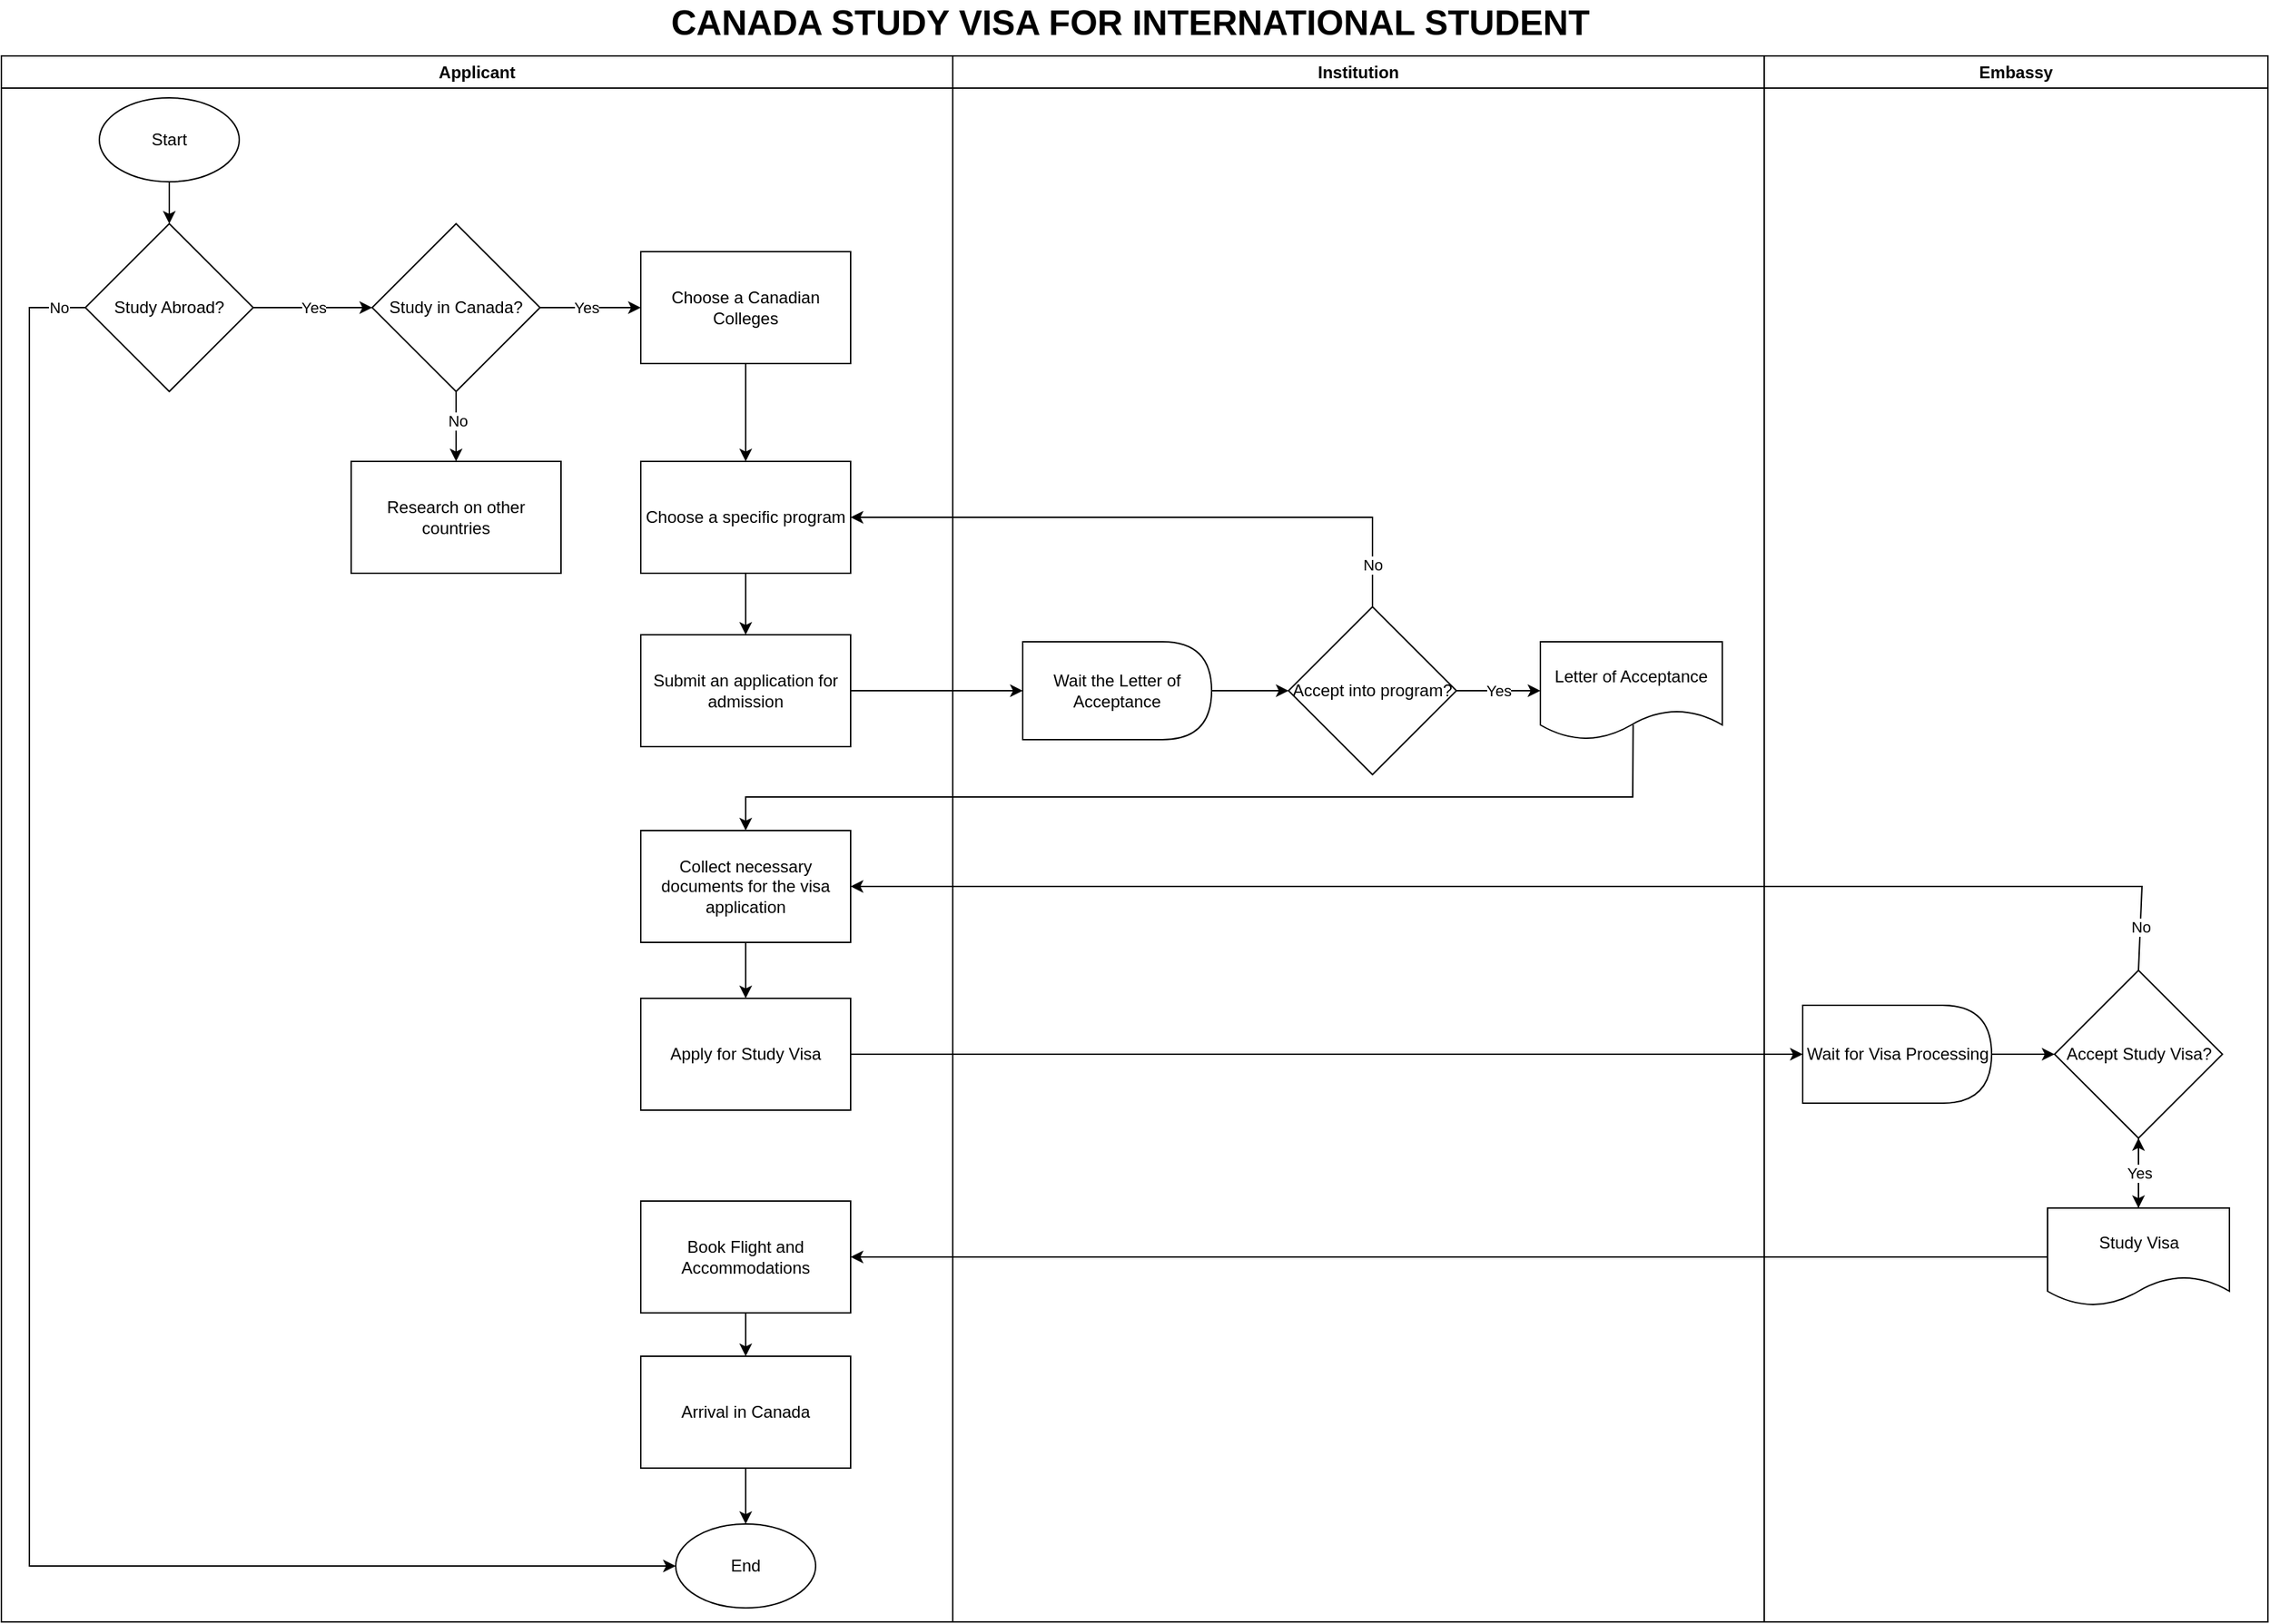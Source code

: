 <mxfile version="22.1.0" type="device">
  <diagram id="6a731a19-8d31-9384-78a2-239565b7b9f0" name="Page-1">
    <mxGraphModel dx="1778" dy="1168" grid="1" gridSize="10" guides="1" tooltips="1" connect="1" arrows="1" fold="1" page="1" pageScale="1" pageWidth="1654" pageHeight="1169" background="none" math="0" shadow="0">
      <root>
        <mxCell id="0" />
        <mxCell id="1" parent="0" />
        <mxCell id="W3tod4uunTG3rIAU2jUC-57" value="Study Abroad?" style="rhombus;whiteSpace=wrap;html=1;" parent="1" vertex="1">
          <mxGeometry x="80" y="160" width="120" height="120" as="geometry" />
        </mxCell>
        <mxCell id="W3tod4uunTG3rIAU2jUC-58" value="" style="endArrow=classic;html=1;rounded=0;exitX=0.5;exitY=1;exitDx=0;exitDy=0;" parent="1" source="W3tod4uunTG3rIAU2jUC-55" target="W3tod4uunTG3rIAU2jUC-57" edge="1">
          <mxGeometry width="50" height="50" relative="1" as="geometry">
            <mxPoint x="500" y="370" as="sourcePoint" />
            <mxPoint x="550" y="320" as="targetPoint" />
          </mxGeometry>
        </mxCell>
        <mxCell id="W3tod4uunTG3rIAU2jUC-60" value="Yes" style="endArrow=classic;html=1;rounded=0;exitX=1;exitY=0.5;exitDx=0;exitDy=0;entryX=0;entryY=0.5;entryDx=0;entryDy=0;" parent="1" source="W3tod4uunTG3rIAU2jUC-57" target="W3tod4uunTG3rIAU2jUC-59" edge="1">
          <mxGeometry width="50" height="50" relative="1" as="geometry">
            <mxPoint x="500" y="370" as="sourcePoint" />
            <mxPoint x="550" y="320" as="targetPoint" />
          </mxGeometry>
        </mxCell>
        <mxCell id="W3tod4uunTG3rIAU2jUC-61" value="" style="endArrow=classic;html=1;rounded=0;exitX=0;exitY=0.5;exitDx=0;exitDy=0;entryX=0;entryY=0.5;entryDx=0;entryDy=0;" parent="1" source="W3tod4uunTG3rIAU2jUC-57" target="W3tod4uunTG3rIAU2jUC-56" edge="1">
          <mxGeometry width="50" height="50" relative="1" as="geometry">
            <mxPoint x="550" y="380" as="sourcePoint" />
            <mxPoint x="600" y="330" as="targetPoint" />
            <Array as="points">
              <mxPoint x="40" y="220" />
              <mxPoint x="40" y="1120" />
            </Array>
          </mxGeometry>
        </mxCell>
        <mxCell id="DvSL-Q5EqcX3udWkkIbq-46" value="No" style="edgeLabel;html=1;align=center;verticalAlign=middle;resizable=0;points=[];" vertex="1" connectable="0" parent="W3tod4uunTG3rIAU2jUC-61">
          <mxGeometry x="-0.959" y="-2" relative="1" as="geometry">
            <mxPoint x="9" y="2" as="offset" />
          </mxGeometry>
        </mxCell>
        <mxCell id="W3tod4uunTG3rIAU2jUC-88" value="" style="endArrow=classic;html=1;rounded=0;exitX=1;exitY=0.5;exitDx=0;exitDy=0;" parent="1" source="W3tod4uunTG3rIAU2jUC-84" target="W3tod4uunTG3rIAU2jUC-87" edge="1">
          <mxGeometry width="50" height="50" relative="1" as="geometry">
            <mxPoint x="970" y="730" as="sourcePoint" />
            <mxPoint x="1020" y="680" as="targetPoint" />
          </mxGeometry>
        </mxCell>
        <mxCell id="DvSL-Q5EqcX3udWkkIbq-9" value="Applicant" style="swimlane;whiteSpace=wrap;html=1;" vertex="1" parent="1">
          <mxGeometry x="20" y="40" width="680" height="1120" as="geometry" />
        </mxCell>
        <mxCell id="DvSL-Q5EqcX3udWkkIbq-17" value="Research on other countries" style="rounded=0;whiteSpace=wrap;html=1;" vertex="1" parent="DvSL-Q5EqcX3udWkkIbq-9">
          <mxGeometry x="250" y="290" width="150" height="80" as="geometry" />
        </mxCell>
        <mxCell id="W3tod4uunTG3rIAU2jUC-59" value="Study in Canada?" style="rhombus;whiteSpace=wrap;html=1;" parent="DvSL-Q5EqcX3udWkkIbq-9" vertex="1">
          <mxGeometry x="265" y="120" width="120" height="120" as="geometry" />
        </mxCell>
        <mxCell id="DvSL-Q5EqcX3udWkkIbq-19" value="" style="endArrow=classic;html=1;rounded=0;exitX=0.5;exitY=1;exitDx=0;exitDy=0;entryX=0.5;entryY=0;entryDx=0;entryDy=0;" edge="1" parent="DvSL-Q5EqcX3udWkkIbq-9" source="W3tod4uunTG3rIAU2jUC-59" target="DvSL-Q5EqcX3udWkkIbq-17">
          <mxGeometry width="50" height="50" relative="1" as="geometry">
            <mxPoint x="335" y="590" as="sourcePoint" />
            <mxPoint x="385" y="540" as="targetPoint" />
          </mxGeometry>
        </mxCell>
        <mxCell id="DvSL-Q5EqcX3udWkkIbq-20" value="No" style="edgeLabel;html=1;align=center;verticalAlign=middle;resizable=0;points=[];" vertex="1" connectable="0" parent="DvSL-Q5EqcX3udWkkIbq-19">
          <mxGeometry x="-0.155" y="1" relative="1" as="geometry">
            <mxPoint as="offset" />
          </mxGeometry>
        </mxCell>
        <mxCell id="W3tod4uunTG3rIAU2jUC-65" value="Choose a Canadian Colleges" style="rounded=0;whiteSpace=wrap;html=1;" parent="DvSL-Q5EqcX3udWkkIbq-9" vertex="1">
          <mxGeometry x="457" y="140" width="150" height="80" as="geometry" />
        </mxCell>
        <mxCell id="W3tod4uunTG3rIAU2jUC-66" value="" style="endArrow=classic;html=1;rounded=0;exitX=1;exitY=0.5;exitDx=0;exitDy=0;entryX=0;entryY=0.5;entryDx=0;entryDy=0;" parent="DvSL-Q5EqcX3udWkkIbq-9" source="W3tod4uunTG3rIAU2jUC-59" target="W3tod4uunTG3rIAU2jUC-65" edge="1">
          <mxGeometry width="50" height="50" relative="1" as="geometry">
            <mxPoint x="440" y="360" as="sourcePoint" />
            <mxPoint x="490" y="310" as="targetPoint" />
          </mxGeometry>
        </mxCell>
        <mxCell id="W3tod4uunTG3rIAU2jUC-67" value="Yes" style="edgeLabel;html=1;align=center;verticalAlign=middle;resizable=0;points=[];" parent="W3tod4uunTG3rIAU2jUC-66" vertex="1" connectable="0">
          <mxGeometry x="-0.2" y="-4" relative="1" as="geometry">
            <mxPoint x="4" y="-4" as="offset" />
          </mxGeometry>
        </mxCell>
        <mxCell id="DvSL-Q5EqcX3udWkkIbq-21" value="" style="endArrow=classic;html=1;rounded=0;exitX=0.5;exitY=1;exitDx=0;exitDy=0;entryX=0.5;entryY=0;entryDx=0;entryDy=0;" edge="1" parent="DvSL-Q5EqcX3udWkkIbq-9" source="W3tod4uunTG3rIAU2jUC-65" target="W3tod4uunTG3rIAU2jUC-74">
          <mxGeometry width="50" height="50" relative="1" as="geometry">
            <mxPoint x="562" y="390" as="sourcePoint" />
            <mxPoint x="532.0" y="280" as="targetPoint" />
          </mxGeometry>
        </mxCell>
        <mxCell id="W3tod4uunTG3rIAU2jUC-74" value="Choose a specific program" style="rounded=0;whiteSpace=wrap;html=1;" parent="DvSL-Q5EqcX3udWkkIbq-9" vertex="1">
          <mxGeometry x="457" y="290" width="150" height="80" as="geometry" />
        </mxCell>
        <mxCell id="W3tod4uunTG3rIAU2jUC-75" value="Submit an application for admission" style="rounded=0;whiteSpace=wrap;html=1;" parent="DvSL-Q5EqcX3udWkkIbq-9" vertex="1">
          <mxGeometry x="457" y="414" width="150" height="80" as="geometry" />
        </mxCell>
        <mxCell id="W3tod4uunTG3rIAU2jUC-76" value="" style="endArrow=classic;html=1;rounded=0;exitX=0.5;exitY=1;exitDx=0;exitDy=0;entryX=0.5;entryY=0;entryDx=0;entryDy=0;" parent="DvSL-Q5EqcX3udWkkIbq-9" source="W3tod4uunTG3rIAU2jUC-74" target="W3tod4uunTG3rIAU2jUC-75" edge="1">
          <mxGeometry width="50" height="50" relative="1" as="geometry">
            <mxPoint x="511.5" y="406" as="sourcePoint" />
            <mxPoint x="561.5" y="356" as="targetPoint" />
          </mxGeometry>
        </mxCell>
        <mxCell id="W3tod4uunTG3rIAU2jUC-82" value="Collect necessary documents for the visa application" style="rounded=0;whiteSpace=wrap;html=1;" parent="DvSL-Q5EqcX3udWkkIbq-9" vertex="1">
          <mxGeometry x="457" y="554" width="150" height="80" as="geometry" />
        </mxCell>
        <mxCell id="W3tod4uunTG3rIAU2jUC-84" value="Apply for Study Visa" style="rounded=0;whiteSpace=wrap;html=1;" parent="DvSL-Q5EqcX3udWkkIbq-9" vertex="1">
          <mxGeometry x="457" y="674" width="150" height="80" as="geometry" />
        </mxCell>
        <mxCell id="W3tod4uunTG3rIAU2jUC-91" value="Book Flight and Accommodations" style="rounded=0;whiteSpace=wrap;html=1;" parent="DvSL-Q5EqcX3udWkkIbq-9" vertex="1">
          <mxGeometry x="457" y="819" width="150" height="80" as="geometry" />
        </mxCell>
        <mxCell id="W3tod4uunTG3rIAU2jUC-93" value="Arrival in Canada" style="rounded=0;whiteSpace=wrap;html=1;" parent="DvSL-Q5EqcX3udWkkIbq-9" vertex="1">
          <mxGeometry x="457" y="930" width="150" height="80" as="geometry" />
        </mxCell>
        <mxCell id="W3tod4uunTG3rIAU2jUC-56" value="End" style="ellipse;whiteSpace=wrap;html=1;" parent="DvSL-Q5EqcX3udWkkIbq-9" vertex="1">
          <mxGeometry x="482" y="1050" width="100" height="60" as="geometry" />
        </mxCell>
        <mxCell id="DvSL-Q5EqcX3udWkkIbq-36" value="" style="endArrow=classic;html=1;rounded=0;exitX=0.5;exitY=1;exitDx=0;exitDy=0;entryX=0.5;entryY=0;entryDx=0;entryDy=0;" edge="1" parent="DvSL-Q5EqcX3udWkkIbq-9" source="W3tod4uunTG3rIAU2jUC-82" target="W3tod4uunTG3rIAU2jUC-84">
          <mxGeometry width="50" height="50" relative="1" as="geometry">
            <mxPoint x="710" y="710" as="sourcePoint" />
            <mxPoint x="760" y="660" as="targetPoint" />
          </mxGeometry>
        </mxCell>
        <mxCell id="DvSL-Q5EqcX3udWkkIbq-50" value="" style="endArrow=classic;html=1;rounded=0;exitX=0.5;exitY=1;exitDx=0;exitDy=0;entryX=0.5;entryY=0;entryDx=0;entryDy=0;" edge="1" parent="DvSL-Q5EqcX3udWkkIbq-9" source="W3tod4uunTG3rIAU2jUC-91" target="W3tod4uunTG3rIAU2jUC-93">
          <mxGeometry width="50" height="50" relative="1" as="geometry">
            <mxPoint x="980" y="620" as="sourcePoint" />
            <mxPoint x="1030" y="570" as="targetPoint" />
          </mxGeometry>
        </mxCell>
        <mxCell id="DvSL-Q5EqcX3udWkkIbq-52" value="" style="endArrow=classic;html=1;rounded=0;exitX=0.5;exitY=1;exitDx=0;exitDy=0;entryX=0.5;entryY=0;entryDx=0;entryDy=0;" edge="1" parent="DvSL-Q5EqcX3udWkkIbq-9" source="W3tod4uunTG3rIAU2jUC-93" target="W3tod4uunTG3rIAU2jUC-56">
          <mxGeometry width="50" height="50" relative="1" as="geometry">
            <mxPoint x="770" y="640" as="sourcePoint" />
            <mxPoint x="820" y="590" as="targetPoint" />
          </mxGeometry>
        </mxCell>
        <mxCell id="W3tod4uunTG3rIAU2jUC-55" value="Start" style="ellipse;whiteSpace=wrap;html=1;" parent="DvSL-Q5EqcX3udWkkIbq-9" vertex="1">
          <mxGeometry x="70" y="30" width="100" height="60" as="geometry" />
        </mxCell>
        <mxCell id="DvSL-Q5EqcX3udWkkIbq-15" value="Institution" style="swimlane;whiteSpace=wrap;html=1;" vertex="1" parent="1">
          <mxGeometry x="700" y="40" width="580" height="1120" as="geometry" />
        </mxCell>
        <mxCell id="W3tod4uunTG3rIAU2jUC-80" value="Letter of Acceptance" style="shape=document;whiteSpace=wrap;html=1;boundedLbl=1;" parent="DvSL-Q5EqcX3udWkkIbq-15" vertex="1">
          <mxGeometry x="420" y="419" width="130" height="70" as="geometry" />
        </mxCell>
        <mxCell id="W3tod4uunTG3rIAU2jUC-77" value="Wait the Letter of Acceptance" style="shape=delay;whiteSpace=wrap;html=1;" parent="DvSL-Q5EqcX3udWkkIbq-15" vertex="1">
          <mxGeometry x="50" y="419" width="135" height="70" as="geometry" />
        </mxCell>
        <mxCell id="DvSL-Q5EqcX3udWkkIbq-29" value="Accept into program?" style="rhombus;whiteSpace=wrap;html=1;" vertex="1" parent="DvSL-Q5EqcX3udWkkIbq-15">
          <mxGeometry x="240" y="394" width="120" height="120" as="geometry" />
        </mxCell>
        <mxCell id="DvSL-Q5EqcX3udWkkIbq-31" value="" style="endArrow=classic;html=1;rounded=0;exitX=1;exitY=0.5;exitDx=0;exitDy=0;entryX=0;entryY=0.5;entryDx=0;entryDy=0;" edge="1" parent="DvSL-Q5EqcX3udWkkIbq-15" source="W3tod4uunTG3rIAU2jUC-77" target="DvSL-Q5EqcX3udWkkIbq-29">
          <mxGeometry width="50" height="50" relative="1" as="geometry">
            <mxPoint x="30" y="710" as="sourcePoint" />
            <mxPoint x="80" y="660" as="targetPoint" />
          </mxGeometry>
        </mxCell>
        <mxCell id="DvSL-Q5EqcX3udWkkIbq-41" value="Yes" style="endArrow=classic;html=1;rounded=0;exitX=1;exitY=0.5;exitDx=0;exitDy=0;entryX=0;entryY=0.5;entryDx=0;entryDy=0;" edge="1" parent="DvSL-Q5EqcX3udWkkIbq-15" source="DvSL-Q5EqcX3udWkkIbq-29" target="W3tod4uunTG3rIAU2jUC-80">
          <mxGeometry width="50" height="50" relative="1" as="geometry">
            <mxPoint x="320" y="630" as="sourcePoint" />
            <mxPoint x="370" y="580" as="targetPoint" />
          </mxGeometry>
        </mxCell>
        <mxCell id="DvSL-Q5EqcX3udWkkIbq-16" value="Embassy" style="swimlane;whiteSpace=wrap;html=1;" vertex="1" parent="1">
          <mxGeometry x="1280" y="40" width="360" height="1120" as="geometry" />
        </mxCell>
        <mxCell id="W3tod4uunTG3rIAU2jUC-87" value="Wait for Visa Processing" style="shape=delay;whiteSpace=wrap;html=1;" parent="DvSL-Q5EqcX3udWkkIbq-16" vertex="1">
          <mxGeometry x="27.5" y="679" width="135" height="70" as="geometry" />
        </mxCell>
        <mxCell id="DvSL-Q5EqcX3udWkkIbq-54" value="" style="edgeStyle=orthogonalEdgeStyle;rounded=0;orthogonalLoop=1;jettySize=auto;html=1;" edge="1" parent="DvSL-Q5EqcX3udWkkIbq-16" source="W3tod4uunTG3rIAU2jUC-89" target="DvSL-Q5EqcX3udWkkIbq-37">
          <mxGeometry relative="1" as="geometry" />
        </mxCell>
        <mxCell id="W3tod4uunTG3rIAU2jUC-89" value="Study Visa" style="shape=document;whiteSpace=wrap;html=1;boundedLbl=1;" parent="DvSL-Q5EqcX3udWkkIbq-16" vertex="1">
          <mxGeometry x="202.5" y="824" width="130" height="70" as="geometry" />
        </mxCell>
        <mxCell id="DvSL-Q5EqcX3udWkkIbq-37" value="Accept Study Visa?" style="rhombus;whiteSpace=wrap;html=1;" vertex="1" parent="DvSL-Q5EqcX3udWkkIbq-16">
          <mxGeometry x="207.5" y="654" width="120" height="120" as="geometry" />
        </mxCell>
        <mxCell id="DvSL-Q5EqcX3udWkkIbq-38" value="" style="endArrow=classic;html=1;rounded=0;exitX=1;exitY=0.5;exitDx=0;exitDy=0;entryX=0;entryY=0.5;entryDx=0;entryDy=0;" edge="1" parent="DvSL-Q5EqcX3udWkkIbq-16" source="W3tod4uunTG3rIAU2jUC-87" target="DvSL-Q5EqcX3udWkkIbq-37">
          <mxGeometry width="50" height="50" relative="1" as="geometry">
            <mxPoint x="-140" y="870" as="sourcePoint" />
            <mxPoint x="-90" y="820" as="targetPoint" />
          </mxGeometry>
        </mxCell>
        <mxCell id="DvSL-Q5EqcX3udWkkIbq-39" value="Yes" style="endArrow=classic;html=1;rounded=0;exitX=0.5;exitY=1;exitDx=0;exitDy=0;entryX=0.5;entryY=0;entryDx=0;entryDy=0;" edge="1" parent="DvSL-Q5EqcX3udWkkIbq-16" source="DvSL-Q5EqcX3udWkkIbq-37" target="W3tod4uunTG3rIAU2jUC-89">
          <mxGeometry width="50" height="50" relative="1" as="geometry">
            <mxPoint x="195" y="890" as="sourcePoint" />
            <mxPoint x="285" y="890" as="targetPoint" />
          </mxGeometry>
        </mxCell>
        <mxCell id="DvSL-Q5EqcX3udWkkIbq-30" value="" style="endArrow=classic;html=1;rounded=0;exitX=1;exitY=0.5;exitDx=0;exitDy=0;entryX=0;entryY=0.5;entryDx=0;entryDy=0;" edge="1" parent="1" source="W3tod4uunTG3rIAU2jUC-75" target="W3tod4uunTG3rIAU2jUC-77">
          <mxGeometry width="50" height="50" relative="1" as="geometry">
            <mxPoint x="730" y="720" as="sourcePoint" />
            <mxPoint x="780" y="670" as="targetPoint" />
          </mxGeometry>
        </mxCell>
        <mxCell id="DvSL-Q5EqcX3udWkkIbq-33" value="" style="endArrow=classic;html=1;rounded=0;exitX=0.5;exitY=0;exitDx=0;exitDy=0;entryX=1;entryY=0.5;entryDx=0;entryDy=0;" edge="1" parent="1" source="DvSL-Q5EqcX3udWkkIbq-29" target="W3tod4uunTG3rIAU2jUC-74">
          <mxGeometry width="50" height="50" relative="1" as="geometry">
            <mxPoint x="730" y="720" as="sourcePoint" />
            <mxPoint x="780" y="670" as="targetPoint" />
            <Array as="points">
              <mxPoint x="1000" y="370" />
            </Array>
          </mxGeometry>
        </mxCell>
        <mxCell id="DvSL-Q5EqcX3udWkkIbq-34" value="No" style="edgeLabel;html=1;align=center;verticalAlign=middle;resizable=0;points=[];" vertex="1" connectable="0" parent="DvSL-Q5EqcX3udWkkIbq-33">
          <mxGeometry x="-0.83" y="-1" relative="1" as="geometry">
            <mxPoint x="-1" y="7" as="offset" />
          </mxGeometry>
        </mxCell>
        <mxCell id="DvSL-Q5EqcX3udWkkIbq-40" value="" style="endArrow=classic;html=1;rounded=0;exitX=0.5;exitY=0;exitDx=0;exitDy=0;entryX=1;entryY=0.5;entryDx=0;entryDy=0;" edge="1" parent="1" source="DvSL-Q5EqcX3udWkkIbq-37" target="W3tod4uunTG3rIAU2jUC-82">
          <mxGeometry width="50" height="50" relative="1" as="geometry">
            <mxPoint x="1020" y="880" as="sourcePoint" />
            <mxPoint x="1070" y="830" as="targetPoint" />
            <Array as="points">
              <mxPoint x="1550" y="634" />
            </Array>
          </mxGeometry>
        </mxCell>
        <mxCell id="DvSL-Q5EqcX3udWkkIbq-44" value="No" style="edgeLabel;html=1;align=center;verticalAlign=middle;resizable=0;points=[];" vertex="1" connectable="0" parent="DvSL-Q5EqcX3udWkkIbq-40">
          <mxGeometry x="-0.936" y="-3" relative="1" as="geometry">
            <mxPoint x="-3" as="offset" />
          </mxGeometry>
        </mxCell>
        <mxCell id="DvSL-Q5EqcX3udWkkIbq-42" value="" style="endArrow=classic;html=1;rounded=0;exitX=0.51;exitY=0.848;exitDx=0;exitDy=0;exitPerimeter=0;entryX=0.5;entryY=0;entryDx=0;entryDy=0;" edge="1" parent="1" source="W3tod4uunTG3rIAU2jUC-80" target="W3tod4uunTG3rIAU2jUC-82">
          <mxGeometry width="50" height="50" relative="1" as="geometry">
            <mxPoint x="1020" y="640" as="sourcePoint" />
            <mxPoint x="1070" y="590" as="targetPoint" />
            <Array as="points">
              <mxPoint x="1186" y="570" />
              <mxPoint x="552" y="570" />
            </Array>
          </mxGeometry>
        </mxCell>
        <mxCell id="DvSL-Q5EqcX3udWkkIbq-45" value="" style="endArrow=classic;html=1;rounded=0;exitX=0;exitY=0.5;exitDx=0;exitDy=0;entryX=1;entryY=0.5;entryDx=0;entryDy=0;" edge="1" parent="1" source="W3tod4uunTG3rIAU2jUC-89" target="W3tod4uunTG3rIAU2jUC-91">
          <mxGeometry width="50" height="50" relative="1" as="geometry">
            <mxPoint x="990" y="890" as="sourcePoint" />
            <mxPoint x="1040" y="840" as="targetPoint" />
          </mxGeometry>
        </mxCell>
        <mxCell id="DvSL-Q5EqcX3udWkkIbq-55" value="CANADA STUDY VISA FOR INTERNATIONAL STUDENT" style="text;html=1;strokeColor=none;fillColor=none;align=center;verticalAlign=middle;whiteSpace=wrap;rounded=0;fontStyle=1;fontSize=25;" vertex="1" parent="1">
          <mxGeometry x="482" width="690" height="30" as="geometry" />
        </mxCell>
      </root>
    </mxGraphModel>
  </diagram>
</mxfile>
